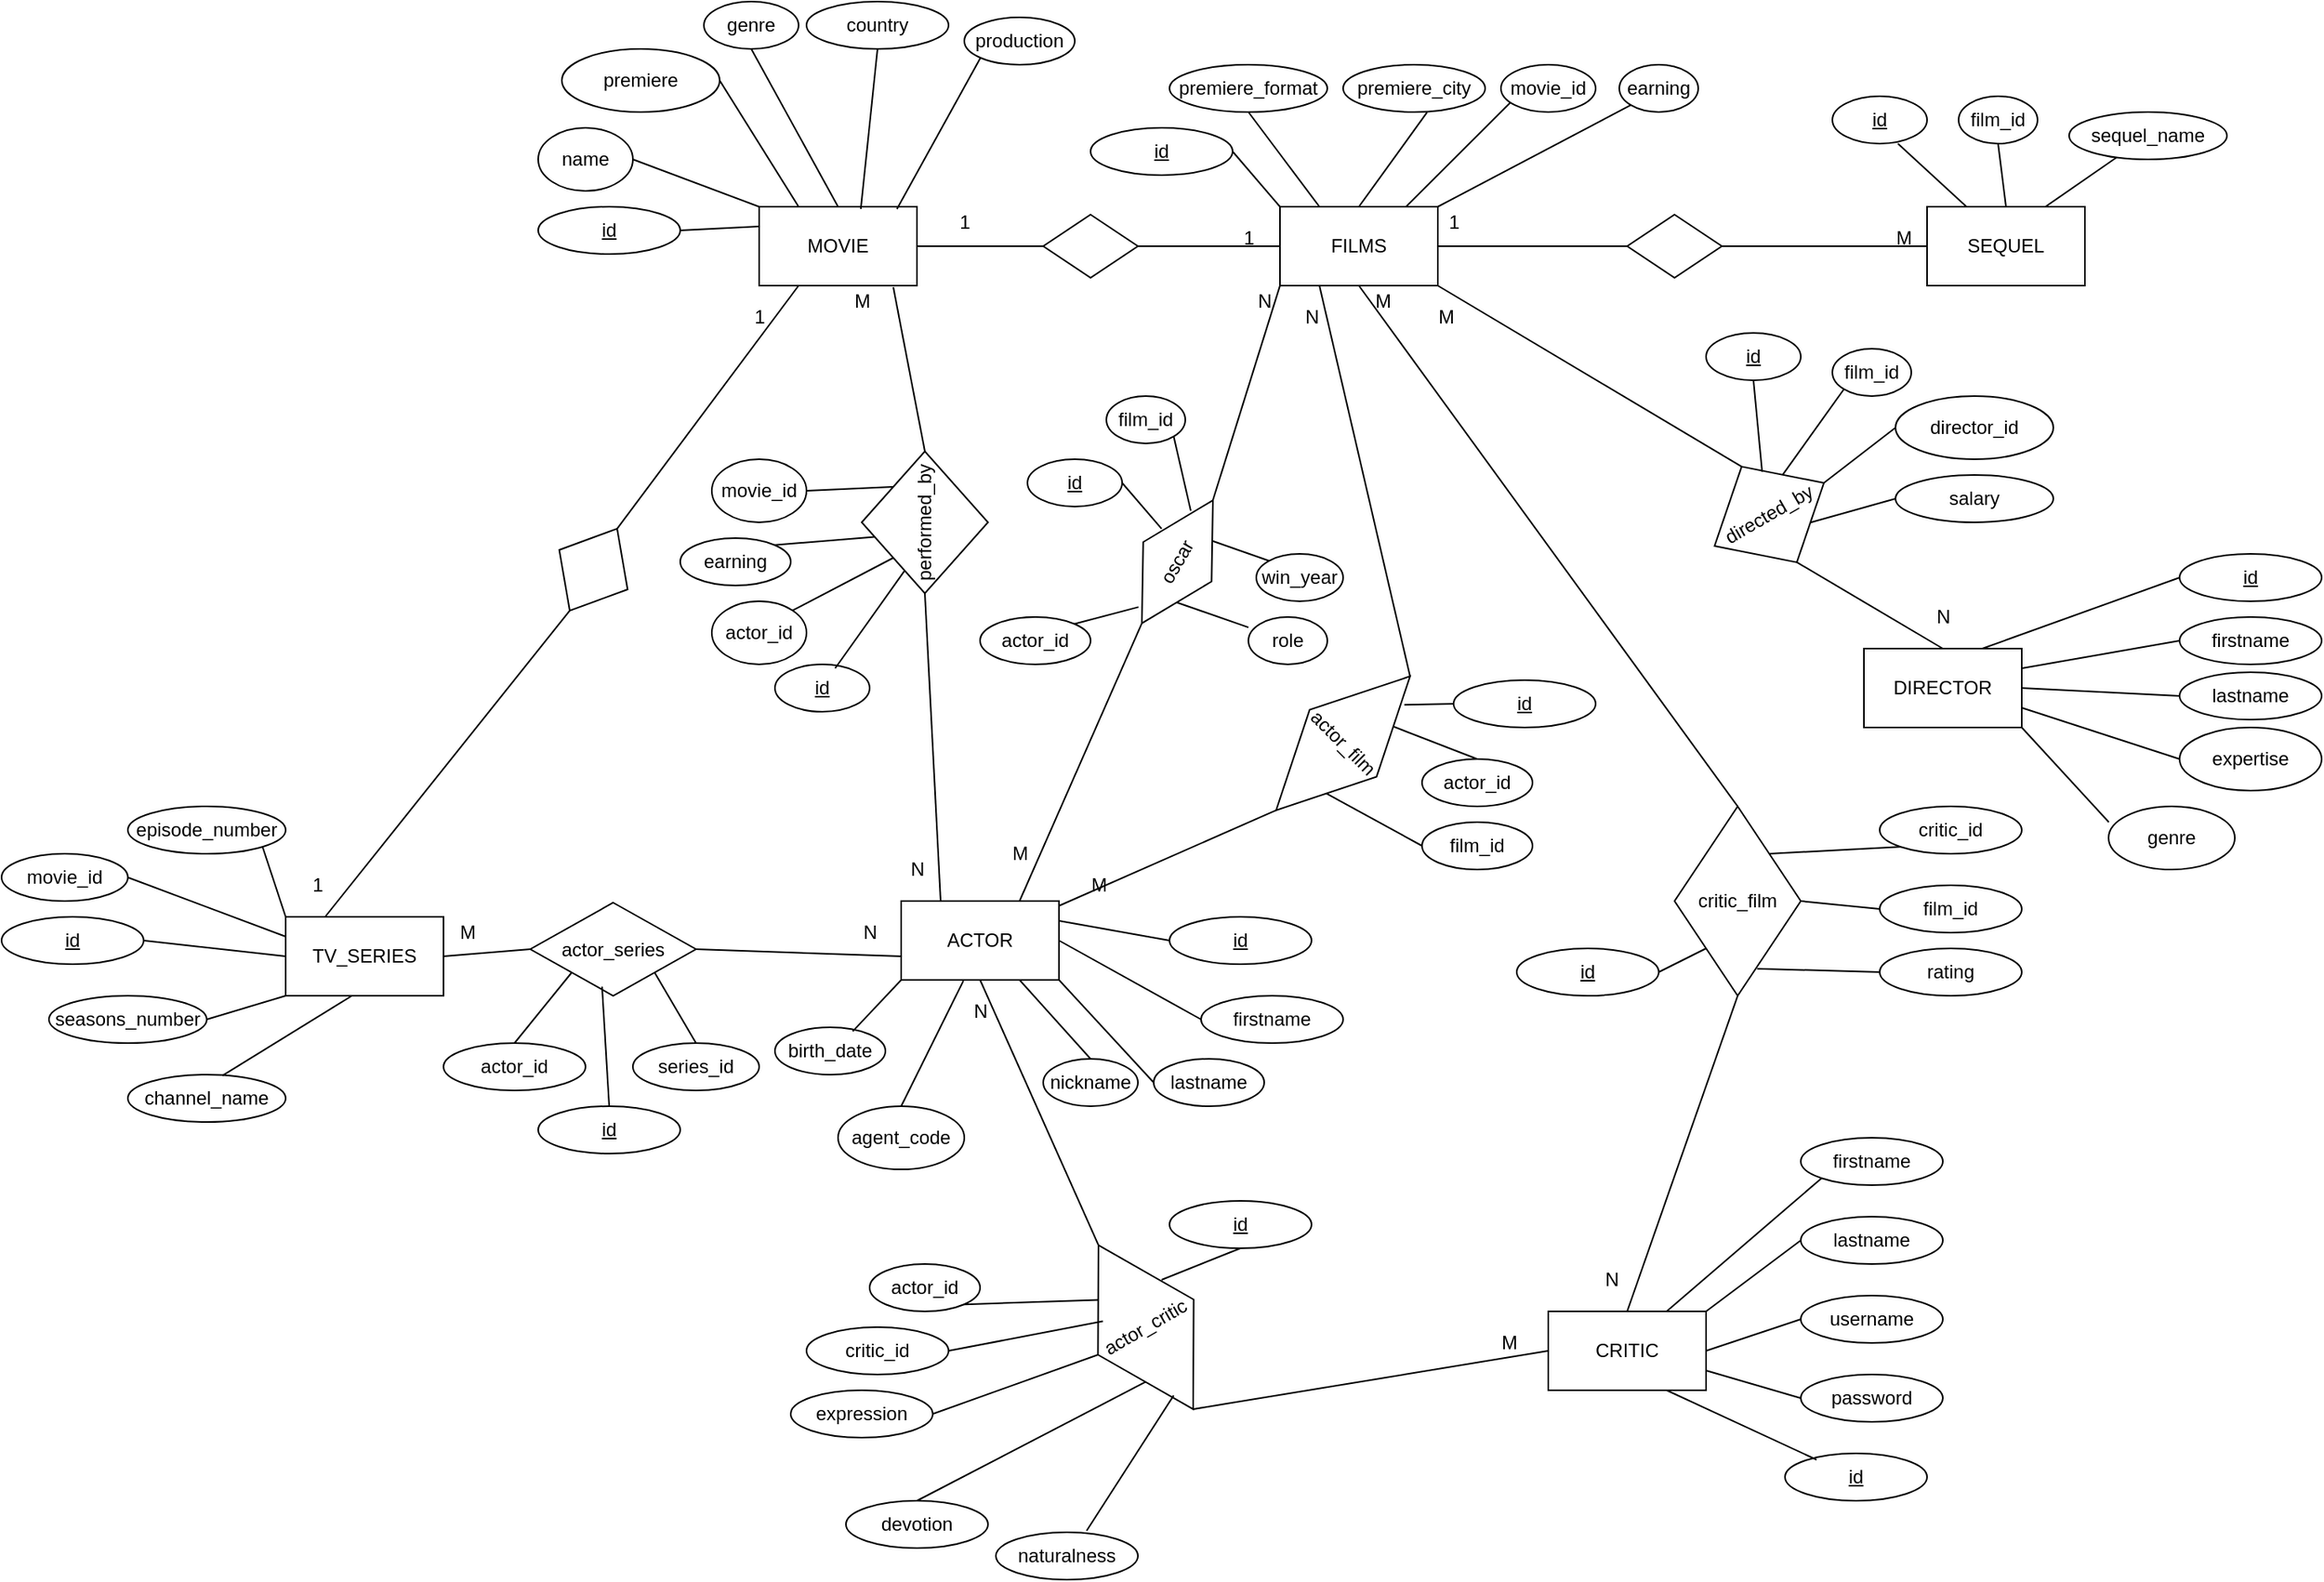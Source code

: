 <mxfile version="21.5.0" type="device">
  <diagram id="jrBH5OZ_Qzha5HGOc177" name="Page-1">
    <mxGraphModel dx="2890" dy="2379" grid="1" gridSize="10" guides="1" tooltips="1" connect="1" arrows="1" fold="1" page="1" pageScale="1" pageWidth="827" pageHeight="1169" math="0" shadow="0">
      <root>
        <mxCell id="0" />
        <mxCell id="1" parent="0" />
        <mxCell id="H49a0Rtpe8xY1TAbGnGr-1" value="MOVIE" style="rounded=0;whiteSpace=wrap;html=1;" parent="1" vertex="1">
          <mxGeometry x="-245" y="-941" width="100" height="50" as="geometry" />
        </mxCell>
        <mxCell id="H49a0Rtpe8xY1TAbGnGr-3" value="genre" style="ellipse;whiteSpace=wrap;html=1;" parent="1" vertex="1">
          <mxGeometry x="-280" y="-1071" width="60" height="30" as="geometry" />
        </mxCell>
        <mxCell id="H49a0Rtpe8xY1TAbGnGr-4" value="country" style="ellipse;whiteSpace=wrap;html=1;" parent="1" vertex="1">
          <mxGeometry x="-215" y="-1071" width="90" height="30" as="geometry" />
        </mxCell>
        <mxCell id="H49a0Rtpe8xY1TAbGnGr-5" value="production" style="ellipse;whiteSpace=wrap;html=1;" parent="1" vertex="1">
          <mxGeometry x="-115" y="-1061" width="70" height="30" as="geometry" />
        </mxCell>
        <mxCell id="H49a0Rtpe8xY1TAbGnGr-7" value="name" style="ellipse;whiteSpace=wrap;html=1;" parent="1" vertex="1">
          <mxGeometry x="-385" y="-991" width="60" height="40" as="geometry" />
        </mxCell>
        <mxCell id="H49a0Rtpe8xY1TAbGnGr-8" value="premiere" style="ellipse;whiteSpace=wrap;html=1;" parent="1" vertex="1">
          <mxGeometry x="-370" y="-1041" width="100" height="40" as="geometry" />
        </mxCell>
        <mxCell id="H49a0Rtpe8xY1TAbGnGr-10" value="" style="endArrow=none;html=1;exitX=0.5;exitY=0;exitDx=0;exitDy=0;entryX=0.791;entryY=0.015;entryDx=0;entryDy=0;entryPerimeter=0;" parent="1" source="9iTavqI95lWbE_RFoItm-1" target="H49a0Rtpe8xY1TAbGnGr-55" edge="1">
          <mxGeometry width="50" height="50" relative="1" as="geometry">
            <mxPoint x="-20.002" y="-891.607" as="sourcePoint" />
            <mxPoint x="67.32" y="-896" as="targetPoint" />
          </mxGeometry>
        </mxCell>
        <mxCell id="H49a0Rtpe8xY1TAbGnGr-11" value="" style="endArrow=none;html=1;entryX=0;entryY=0;entryDx=0;entryDy=0;exitX=1;exitY=0.5;exitDx=0;exitDy=0;" parent="1" source="H49a0Rtpe8xY1TAbGnGr-7" target="H49a0Rtpe8xY1TAbGnGr-1" edge="1">
          <mxGeometry width="50" height="50" relative="1" as="geometry">
            <mxPoint x="-65" y="-731" as="sourcePoint" />
            <mxPoint x="-15" y="-781" as="targetPoint" />
          </mxGeometry>
        </mxCell>
        <mxCell id="H49a0Rtpe8xY1TAbGnGr-12" value="" style="endArrow=none;html=1;entryX=0.25;entryY=0;entryDx=0;entryDy=0;exitX=1;exitY=0.5;exitDx=0;exitDy=0;" parent="1" source="H49a0Rtpe8xY1TAbGnGr-8" target="H49a0Rtpe8xY1TAbGnGr-1" edge="1">
          <mxGeometry width="50" height="50" relative="1" as="geometry">
            <mxPoint x="-215" y="-961" as="sourcePoint" />
            <mxPoint x="-85" y="-781" as="targetPoint" />
          </mxGeometry>
        </mxCell>
        <mxCell id="H49a0Rtpe8xY1TAbGnGr-14" value="" style="endArrow=none;html=1;entryX=0.5;entryY=1;entryDx=0;entryDy=0;exitX=0.5;exitY=0;exitDx=0;exitDy=0;" parent="1" source="H49a0Rtpe8xY1TAbGnGr-1" target="H49a0Rtpe8xY1TAbGnGr-3" edge="1">
          <mxGeometry width="50" height="50" relative="1" as="geometry">
            <mxPoint x="-135" y="-731" as="sourcePoint" />
            <mxPoint x="-85" y="-781" as="targetPoint" />
          </mxGeometry>
        </mxCell>
        <mxCell id="H49a0Rtpe8xY1TAbGnGr-15" value="" style="endArrow=none;html=1;entryX=0.5;entryY=1;entryDx=0;entryDy=0;exitX=0.644;exitY=0.029;exitDx=0;exitDy=0;exitPerimeter=0;" parent="1" source="H49a0Rtpe8xY1TAbGnGr-1" target="H49a0Rtpe8xY1TAbGnGr-4" edge="1">
          <mxGeometry width="50" height="50" relative="1" as="geometry">
            <mxPoint x="-135" y="-731" as="sourcePoint" />
            <mxPoint x="-85" y="-781" as="targetPoint" />
          </mxGeometry>
        </mxCell>
        <mxCell id="H49a0Rtpe8xY1TAbGnGr-16" value="" style="endArrow=none;html=1;entryX=0;entryY=1;entryDx=0;entryDy=0;exitX=0.873;exitY=0.029;exitDx=0;exitDy=0;exitPerimeter=0;" parent="1" source="H49a0Rtpe8xY1TAbGnGr-1" target="H49a0Rtpe8xY1TAbGnGr-5" edge="1">
          <mxGeometry width="50" height="50" relative="1" as="geometry">
            <mxPoint x="-135" y="-731" as="sourcePoint" />
            <mxPoint x="-85" y="-781" as="targetPoint" />
          </mxGeometry>
        </mxCell>
        <mxCell id="H49a0Rtpe8xY1TAbGnGr-28" value="ACTOR" style="rounded=0;whiteSpace=wrap;html=1;" parent="1" vertex="1">
          <mxGeometry x="-155" y="-501" width="100" height="50" as="geometry" />
        </mxCell>
        <mxCell id="H49a0Rtpe8xY1TAbGnGr-29" value="performed_by" style="rhombus;whiteSpace=wrap;html=1;rotation=-90;" parent="1" vertex="1">
          <mxGeometry x="-185" y="-781" width="90" height="80" as="geometry" />
        </mxCell>
        <mxCell id="H49a0Rtpe8xY1TAbGnGr-30" value="" style="endArrow=none;html=1;exitX=1;exitY=0.5;exitDx=0;exitDy=0;" parent="1" source="H49a0Rtpe8xY1TAbGnGr-29" edge="1">
          <mxGeometry width="50" height="50" relative="1" as="geometry">
            <mxPoint x="-135" y="-731" as="sourcePoint" />
            <mxPoint x="-160" y="-890" as="targetPoint" />
            <Array as="points" />
          </mxGeometry>
        </mxCell>
        <mxCell id="H49a0Rtpe8xY1TAbGnGr-31" value="" style="endArrow=none;html=1;exitX=0.25;exitY=0;exitDx=0;exitDy=0;entryX=0;entryY=0.5;entryDx=0;entryDy=0;" parent="1" source="H49a0Rtpe8xY1TAbGnGr-28" target="H49a0Rtpe8xY1TAbGnGr-29" edge="1">
          <mxGeometry width="50" height="50" relative="1" as="geometry">
            <mxPoint x="-135" y="-731" as="sourcePoint" />
            <mxPoint x="-85" y="-781" as="targetPoint" />
          </mxGeometry>
        </mxCell>
        <mxCell id="H49a0Rtpe8xY1TAbGnGr-33" value="M" style="text;html=1;align=center;verticalAlign=middle;resizable=0;points=[];autosize=1;strokeColor=none;" parent="1" vertex="1">
          <mxGeometry x="-195" y="-891" width="30" height="20" as="geometry" />
        </mxCell>
        <mxCell id="H49a0Rtpe8xY1TAbGnGr-35" value="earning" style="ellipse;whiteSpace=wrap;html=1;" parent="1" vertex="1">
          <mxGeometry x="-295" y="-731" width="70" height="30" as="geometry" />
        </mxCell>
        <mxCell id="H49a0Rtpe8xY1TAbGnGr-36" value="movie_id" style="ellipse;whiteSpace=wrap;html=1;" parent="1" vertex="1">
          <mxGeometry x="-275" y="-781" width="60" height="40" as="geometry" />
        </mxCell>
        <mxCell id="H49a0Rtpe8xY1TAbGnGr-37" value="actor_id" style="ellipse;whiteSpace=wrap;html=1;" parent="1" vertex="1">
          <mxGeometry x="-275" y="-691" width="60" height="40" as="geometry" />
        </mxCell>
        <mxCell id="H49a0Rtpe8xY1TAbGnGr-38" value="" style="endArrow=none;html=1;entryX=1;entryY=0.5;entryDx=0;entryDy=0;exitX=1;exitY=0;exitDx=0;exitDy=0;" parent="1" source="H49a0Rtpe8xY1TAbGnGr-29" target="H49a0Rtpe8xY1TAbGnGr-36" edge="1">
          <mxGeometry width="50" height="50" relative="1" as="geometry">
            <mxPoint x="-135" y="-731" as="sourcePoint" />
            <mxPoint x="-85" y="-781" as="targetPoint" />
          </mxGeometry>
        </mxCell>
        <mxCell id="H49a0Rtpe8xY1TAbGnGr-39" value="" style="endArrow=none;html=1;exitX=0.397;exitY=0.099;exitDx=0;exitDy=0;entryX=1;entryY=0;entryDx=0;entryDy=0;exitPerimeter=0;" parent="1" source="H49a0Rtpe8xY1TAbGnGr-29" target="H49a0Rtpe8xY1TAbGnGr-35" edge="1">
          <mxGeometry width="50" height="50" relative="1" as="geometry">
            <mxPoint x="-135" y="-731" as="sourcePoint" />
            <mxPoint x="-85" y="-781" as="targetPoint" />
          </mxGeometry>
        </mxCell>
        <mxCell id="H49a0Rtpe8xY1TAbGnGr-40" value="" style="endArrow=none;html=1;exitX=1;exitY=0;exitDx=0;exitDy=0;entryX=0;entryY=0;entryDx=0;entryDy=0;" parent="1" source="H49a0Rtpe8xY1TAbGnGr-37" target="H49a0Rtpe8xY1TAbGnGr-29" edge="1">
          <mxGeometry width="50" height="50" relative="1" as="geometry">
            <mxPoint x="-135" y="-731" as="sourcePoint" />
            <mxPoint x="-85" y="-781" as="targetPoint" />
          </mxGeometry>
        </mxCell>
        <mxCell id="H49a0Rtpe8xY1TAbGnGr-43" value="firstname" style="ellipse;whiteSpace=wrap;html=1;" parent="1" vertex="1">
          <mxGeometry x="35" y="-441" width="90" height="30" as="geometry" />
        </mxCell>
        <mxCell id="H49a0Rtpe8xY1TAbGnGr-44" value="lastname" style="ellipse;whiteSpace=wrap;html=1;" parent="1" vertex="1">
          <mxGeometry x="5" y="-401" width="70" height="30" as="geometry" />
        </mxCell>
        <mxCell id="H49a0Rtpe8xY1TAbGnGr-46" value="birth_date" style="ellipse;whiteSpace=wrap;html=1;" parent="1" vertex="1">
          <mxGeometry x="-235" y="-421" width="70" height="30" as="geometry" />
        </mxCell>
        <mxCell id="H49a0Rtpe8xY1TAbGnGr-47" value="nickname" style="ellipse;whiteSpace=wrap;html=1;" parent="1" vertex="1">
          <mxGeometry x="-65" y="-401" width="60" height="30" as="geometry" />
        </mxCell>
        <mxCell id="H49a0Rtpe8xY1TAbGnGr-48" value="agent_code" style="ellipse;whiteSpace=wrap;html=1;" parent="1" vertex="1">
          <mxGeometry x="-195" y="-371" width="80" height="40" as="geometry" />
        </mxCell>
        <mxCell id="H49a0Rtpe8xY1TAbGnGr-55" value="FILMS" style="rounded=0;whiteSpace=wrap;html=1;" parent="1" vertex="1">
          <mxGeometry x="85" y="-941" width="100" height="50" as="geometry" />
        </mxCell>
        <mxCell id="H49a0Rtpe8xY1TAbGnGr-56" value="" style="rhombus;whiteSpace=wrap;html=1;" parent="1" vertex="1">
          <mxGeometry x="-65" y="-936" width="60" height="40" as="geometry" />
        </mxCell>
        <mxCell id="H49a0Rtpe8xY1TAbGnGr-57" value="" style="endArrow=none;html=1;entryX=1;entryY=0.5;entryDx=0;entryDy=0;exitX=0;exitY=0.5;exitDx=0;exitDy=0;" parent="1" source="H49a0Rtpe8xY1TAbGnGr-56" target="H49a0Rtpe8xY1TAbGnGr-1" edge="1">
          <mxGeometry width="50" height="50" relative="1" as="geometry">
            <mxPoint x="-75" y="-721" as="sourcePoint" />
            <mxPoint x="-25" y="-771" as="targetPoint" />
          </mxGeometry>
        </mxCell>
        <mxCell id="H49a0Rtpe8xY1TAbGnGr-58" value="" style="endArrow=none;html=1;entryX=1;entryY=0.5;entryDx=0;entryDy=0;exitX=0;exitY=0.5;exitDx=0;exitDy=0;" parent="1" source="H49a0Rtpe8xY1TAbGnGr-55" target="H49a0Rtpe8xY1TAbGnGr-56" edge="1">
          <mxGeometry width="50" height="50" relative="1" as="geometry">
            <mxPoint x="-75" y="-721" as="sourcePoint" />
            <mxPoint x="55" y="-891" as="targetPoint" />
          </mxGeometry>
        </mxCell>
        <mxCell id="H49a0Rtpe8xY1TAbGnGr-59" value="1" style="text;html=1;align=center;verticalAlign=middle;resizable=0;points=[];autosize=1;strokeColor=none;" parent="1" vertex="1">
          <mxGeometry x="-125" y="-941" width="20" height="20" as="geometry" />
        </mxCell>
        <mxCell id="H49a0Rtpe8xY1TAbGnGr-60" value="1" style="text;html=1;align=center;verticalAlign=middle;resizable=0;points=[];autosize=1;strokeColor=none;" parent="1" vertex="1">
          <mxGeometry x="55" y="-931" width="20" height="20" as="geometry" />
        </mxCell>
        <mxCell id="H49a0Rtpe8xY1TAbGnGr-62" value="premiere_city" style="ellipse;whiteSpace=wrap;html=1;" parent="1" vertex="1">
          <mxGeometry x="125" y="-1031" width="90" height="30" as="geometry" />
        </mxCell>
        <mxCell id="H49a0Rtpe8xY1TAbGnGr-63" value="earning" style="ellipse;whiteSpace=wrap;html=1;" parent="1" vertex="1">
          <mxGeometry x="300" y="-1031" width="50" height="30" as="geometry" />
        </mxCell>
        <mxCell id="H49a0Rtpe8xY1TAbGnGr-64" value="premiere_format" style="ellipse;whiteSpace=wrap;html=1;" parent="1" vertex="1">
          <mxGeometry x="15" y="-1031" width="100" height="30" as="geometry" />
        </mxCell>
        <mxCell id="H49a0Rtpe8xY1TAbGnGr-66" value="" style="endArrow=none;html=1;entryX=0.591;entryY=1.007;entryDx=0;entryDy=0;entryPerimeter=0;exitX=0.5;exitY=0;exitDx=0;exitDy=0;" parent="1" source="H49a0Rtpe8xY1TAbGnGr-55" target="H49a0Rtpe8xY1TAbGnGr-62" edge="1">
          <mxGeometry width="50" height="50" relative="1" as="geometry">
            <mxPoint x="-75" y="-721" as="sourcePoint" />
            <mxPoint x="-25" y="-771" as="targetPoint" />
          </mxGeometry>
        </mxCell>
        <mxCell id="H49a0Rtpe8xY1TAbGnGr-67" value="" style="endArrow=none;html=1;entryX=0;entryY=1;entryDx=0;entryDy=0;exitX=1;exitY=0;exitDx=0;exitDy=0;" parent="1" source="H49a0Rtpe8xY1TAbGnGr-55" target="H49a0Rtpe8xY1TAbGnGr-63" edge="1">
          <mxGeometry width="50" height="50" relative="1" as="geometry">
            <mxPoint x="-75" y="-721" as="sourcePoint" />
            <mxPoint x="325" y="-961" as="targetPoint" />
          </mxGeometry>
        </mxCell>
        <mxCell id="H49a0Rtpe8xY1TAbGnGr-70" value="SEQUEL" style="rounded=0;whiteSpace=wrap;html=1;" parent="1" vertex="1">
          <mxGeometry x="495" y="-941" width="100" height="50" as="geometry" />
        </mxCell>
        <mxCell id="H49a0Rtpe8xY1TAbGnGr-71" value="" style="rhombus;whiteSpace=wrap;html=1;" parent="1" vertex="1">
          <mxGeometry x="305" y="-936" width="60" height="40" as="geometry" />
        </mxCell>
        <mxCell id="H49a0Rtpe8xY1TAbGnGr-72" value="" style="endArrow=none;html=1;entryX=1;entryY=0.5;entryDx=0;entryDy=0;exitX=0;exitY=0.5;exitDx=0;exitDy=0;" parent="1" source="H49a0Rtpe8xY1TAbGnGr-71" target="H49a0Rtpe8xY1TAbGnGr-55" edge="1">
          <mxGeometry width="50" height="50" relative="1" as="geometry">
            <mxPoint x="-155" y="-731" as="sourcePoint" />
            <mxPoint x="-105" y="-781" as="targetPoint" />
          </mxGeometry>
        </mxCell>
        <mxCell id="H49a0Rtpe8xY1TAbGnGr-73" value="" style="endArrow=none;html=1;entryX=1;entryY=0.5;entryDx=0;entryDy=0;exitX=0;exitY=0.5;exitDx=0;exitDy=0;" parent="1" source="H49a0Rtpe8xY1TAbGnGr-70" target="H49a0Rtpe8xY1TAbGnGr-71" edge="1">
          <mxGeometry width="50" height="50" relative="1" as="geometry">
            <mxPoint x="385" y="-916" as="sourcePoint" />
            <mxPoint x="-105" y="-781" as="targetPoint" />
          </mxGeometry>
        </mxCell>
        <mxCell id="H49a0Rtpe8xY1TAbGnGr-74" value="1" style="text;html=1;align=center;verticalAlign=middle;resizable=0;points=[];autosize=1;strokeColor=none;" parent="1" vertex="1">
          <mxGeometry x="185" y="-941" width="20" height="20" as="geometry" />
        </mxCell>
        <mxCell id="H49a0Rtpe8xY1TAbGnGr-76" value="M" style="text;html=1;align=center;verticalAlign=middle;resizable=0;points=[];autosize=1;strokeColor=none;" parent="1" vertex="1">
          <mxGeometry x="465" y="-931" width="30" height="20" as="geometry" />
        </mxCell>
        <mxCell id="H49a0Rtpe8xY1TAbGnGr-79" value="film_id" style="ellipse;whiteSpace=wrap;html=1;" parent="1" vertex="1">
          <mxGeometry x="515" y="-1011" width="50" height="30" as="geometry" />
        </mxCell>
        <mxCell id="H49a0Rtpe8xY1TAbGnGr-80" value="sequel_name" style="ellipse;whiteSpace=wrap;html=1;" parent="1" vertex="1">
          <mxGeometry x="585" y="-1001" width="100" height="30" as="geometry" />
        </mxCell>
        <mxCell id="H49a0Rtpe8xY1TAbGnGr-84" value="" style="endArrow=none;html=1;entryX=0.5;entryY=1;entryDx=0;entryDy=0;exitX=0.5;exitY=0;exitDx=0;exitDy=0;" parent="1" source="H49a0Rtpe8xY1TAbGnGr-70" target="H49a0Rtpe8xY1TAbGnGr-79" edge="1">
          <mxGeometry width="50" height="50" relative="1" as="geometry">
            <mxPoint x="-155" y="-731" as="sourcePoint" />
            <mxPoint x="-105" y="-781" as="targetPoint" />
          </mxGeometry>
        </mxCell>
        <mxCell id="H49a0Rtpe8xY1TAbGnGr-85" value="" style="endArrow=none;html=1;entryX=0.75;entryY=0;entryDx=0;entryDy=0;" parent="1" source="H49a0Rtpe8xY1TAbGnGr-80" target="H49a0Rtpe8xY1TAbGnGr-70" edge="1">
          <mxGeometry width="50" height="50" relative="1" as="geometry">
            <mxPoint x="-155" y="-731" as="sourcePoint" />
            <mxPoint x="-105" y="-781" as="targetPoint" />
          </mxGeometry>
        </mxCell>
        <mxCell id="H49a0Rtpe8xY1TAbGnGr-87" value="DIRECTOR" style="rounded=0;whiteSpace=wrap;html=1;" parent="1" vertex="1">
          <mxGeometry x="455" y="-661" width="100" height="50" as="geometry" />
        </mxCell>
        <mxCell id="H49a0Rtpe8xY1TAbGnGr-88" value="firstname" style="ellipse;whiteSpace=wrap;html=1;" parent="1" vertex="1">
          <mxGeometry x="655" y="-681" width="90" height="30" as="geometry" />
        </mxCell>
        <mxCell id="H49a0Rtpe8xY1TAbGnGr-89" value="lastname" style="ellipse;whiteSpace=wrap;html=1;" parent="1" vertex="1">
          <mxGeometry x="655" y="-646" width="90" height="30" as="geometry" />
        </mxCell>
        <mxCell id="H49a0Rtpe8xY1TAbGnGr-90" value="genre" style="ellipse;whiteSpace=wrap;html=1;" parent="1" vertex="1">
          <mxGeometry x="610" y="-561" width="80" height="40" as="geometry" />
        </mxCell>
        <mxCell id="H49a0Rtpe8xY1TAbGnGr-91" value="expertise" style="ellipse;whiteSpace=wrap;html=1;" parent="1" vertex="1">
          <mxGeometry x="655" y="-611" width="90" height="40" as="geometry" />
        </mxCell>
        <mxCell id="H49a0Rtpe8xY1TAbGnGr-92" value="directed_by" style="rhombus;whiteSpace=wrap;html=1;rotation=-30;" parent="1" vertex="1">
          <mxGeometry x="355" y="-781" width="80" height="70" as="geometry" />
        </mxCell>
        <mxCell id="H49a0Rtpe8xY1TAbGnGr-93" value="" style="endArrow=none;html=1;exitX=0.5;exitY=0;exitDx=0;exitDy=0;entryX=1;entryY=1;entryDx=0;entryDy=0;" parent="1" source="H49a0Rtpe8xY1TAbGnGr-92" target="H49a0Rtpe8xY1TAbGnGr-55" edge="1">
          <mxGeometry width="50" height="50" relative="1" as="geometry">
            <mxPoint x="-155" y="-761" as="sourcePoint" />
            <mxPoint x="175" y="-881" as="targetPoint" />
          </mxGeometry>
        </mxCell>
        <mxCell id="H49a0Rtpe8xY1TAbGnGr-94" value="" style="endArrow=none;html=1;entryX=0.5;entryY=1;entryDx=0;entryDy=0;exitX=0.5;exitY=0;exitDx=0;exitDy=0;" parent="1" source="H49a0Rtpe8xY1TAbGnGr-87" target="H49a0Rtpe8xY1TAbGnGr-92" edge="1">
          <mxGeometry width="50" height="50" relative="1" as="geometry">
            <mxPoint x="-75" y="-761" as="sourcePoint" />
            <mxPoint x="-25" y="-811" as="targetPoint" />
          </mxGeometry>
        </mxCell>
        <mxCell id="H49a0Rtpe8xY1TAbGnGr-95" value="M" style="text;html=1;align=center;verticalAlign=middle;resizable=0;points=[];autosize=1;strokeColor=none;" parent="1" vertex="1">
          <mxGeometry x="175" y="-881" width="30" height="20" as="geometry" />
        </mxCell>
        <mxCell id="H49a0Rtpe8xY1TAbGnGr-96" value="N" style="text;html=1;align=center;verticalAlign=middle;resizable=0;points=[];autosize=1;strokeColor=none;" parent="1" vertex="1">
          <mxGeometry x="495" y="-691" width="20" height="20" as="geometry" />
        </mxCell>
        <mxCell id="H49a0Rtpe8xY1TAbGnGr-97" value="" style="endArrow=none;html=1;entryX=1;entryY=0.75;entryDx=0;entryDy=0;exitX=0;exitY=0.5;exitDx=0;exitDy=0;" parent="1" source="H49a0Rtpe8xY1TAbGnGr-91" target="H49a0Rtpe8xY1TAbGnGr-87" edge="1">
          <mxGeometry width="50" height="50" relative="1" as="geometry">
            <mxPoint x="-75" y="-761" as="sourcePoint" />
            <mxPoint x="-25" y="-811" as="targetPoint" />
          </mxGeometry>
        </mxCell>
        <mxCell id="H49a0Rtpe8xY1TAbGnGr-98" value="" style="endArrow=none;html=1;entryX=1;entryY=1;entryDx=0;entryDy=0;exitX=0.002;exitY=0.25;exitDx=0;exitDy=0;exitPerimeter=0;" parent="1" source="H49a0Rtpe8xY1TAbGnGr-90" target="H49a0Rtpe8xY1TAbGnGr-87" edge="1">
          <mxGeometry width="50" height="50" relative="1" as="geometry">
            <mxPoint x="-75" y="-761" as="sourcePoint" />
            <mxPoint x="-25" y="-811" as="targetPoint" />
          </mxGeometry>
        </mxCell>
        <mxCell id="H49a0Rtpe8xY1TAbGnGr-100" value="" style="endArrow=none;html=1;exitX=0;exitY=0.5;exitDx=0;exitDy=0;entryX=1;entryY=0.25;entryDx=0;entryDy=0;" parent="1" source="H49a0Rtpe8xY1TAbGnGr-88" target="H49a0Rtpe8xY1TAbGnGr-87" edge="1">
          <mxGeometry width="50" height="50" relative="1" as="geometry">
            <mxPoint x="340" y="-571" as="sourcePoint" />
            <mxPoint x="390" y="-621" as="targetPoint" />
          </mxGeometry>
        </mxCell>
        <mxCell id="H49a0Rtpe8xY1TAbGnGr-101" value="" style="endArrow=none;html=1;exitX=0;exitY=0.5;exitDx=0;exitDy=0;entryX=1;entryY=0.5;entryDx=0;entryDy=0;" parent="1" source="H49a0Rtpe8xY1TAbGnGr-89" target="H49a0Rtpe8xY1TAbGnGr-87" edge="1">
          <mxGeometry width="50" height="50" relative="1" as="geometry">
            <mxPoint x="495" y="-551" as="sourcePoint" />
            <mxPoint x="560" y="-636" as="targetPoint" />
          </mxGeometry>
        </mxCell>
        <mxCell id="H49a0Rtpe8xY1TAbGnGr-102" value="film_id" style="ellipse;whiteSpace=wrap;html=1;" parent="1" vertex="1">
          <mxGeometry x="435" y="-851" width="50" height="30" as="geometry" />
        </mxCell>
        <mxCell id="H49a0Rtpe8xY1TAbGnGr-104" value="salary" style="ellipse;whiteSpace=wrap;html=1;" parent="1" vertex="1">
          <mxGeometry x="475" y="-771" width="100" height="30" as="geometry" />
        </mxCell>
        <mxCell id="H49a0Rtpe8xY1TAbGnGr-105" value="director_id" style="ellipse;whiteSpace=wrap;html=1;" parent="1" vertex="1">
          <mxGeometry x="475" y="-821" width="100" height="40" as="geometry" />
        </mxCell>
        <mxCell id="H49a0Rtpe8xY1TAbGnGr-106" value="" style="endArrow=none;html=1;entryX=0;entryY=1;entryDx=0;entryDy=0;exitX=1;exitY=0;exitDx=0;exitDy=0;" parent="1" source="H49a0Rtpe8xY1TAbGnGr-92" target="H49a0Rtpe8xY1TAbGnGr-102" edge="1">
          <mxGeometry width="50" height="50" relative="1" as="geometry">
            <mxPoint x="-75" y="-761" as="sourcePoint" />
            <mxPoint x="-25" y="-811" as="targetPoint" />
          </mxGeometry>
        </mxCell>
        <mxCell id="H49a0Rtpe8xY1TAbGnGr-109" value="" style="endArrow=none;html=1;exitX=0;exitY=0.5;exitDx=0;exitDy=0;entryX=1;entryY=1;entryDx=0;entryDy=0;" parent="1" source="H49a0Rtpe8xY1TAbGnGr-104" target="H49a0Rtpe8xY1TAbGnGr-92" edge="1">
          <mxGeometry width="50" height="50" relative="1" as="geometry">
            <mxPoint x="-75" y="-761" as="sourcePoint" />
            <mxPoint x="455" y="-711" as="targetPoint" />
          </mxGeometry>
        </mxCell>
        <mxCell id="H49a0Rtpe8xY1TAbGnGr-110" value="TV_SERIES" style="rounded=0;whiteSpace=wrap;html=1;" parent="1" vertex="1">
          <mxGeometry x="-545" y="-491" width="100" height="50" as="geometry" />
        </mxCell>
        <mxCell id="H49a0Rtpe8xY1TAbGnGr-111" value="episode_number" style="ellipse;whiteSpace=wrap;html=1;" parent="1" vertex="1">
          <mxGeometry x="-645" y="-561" width="100" height="30" as="geometry" />
        </mxCell>
        <mxCell id="H49a0Rtpe8xY1TAbGnGr-112" value="seasons_number" style="ellipse;whiteSpace=wrap;html=1;" parent="1" vertex="1">
          <mxGeometry x="-695" y="-441" width="100" height="30" as="geometry" />
        </mxCell>
        <mxCell id="H49a0Rtpe8xY1TAbGnGr-115" value="" style="rhombus;whiteSpace=wrap;html=1;rotation=30;" parent="1" vertex="1">
          <mxGeometry x="-375" y="-741" width="50" height="60" as="geometry" />
        </mxCell>
        <mxCell id="H49a0Rtpe8xY1TAbGnGr-116" value="" style="endArrow=none;html=1;exitX=0.5;exitY=0;exitDx=0;exitDy=0;entryX=0.25;entryY=1;entryDx=0;entryDy=0;" parent="1" source="H49a0Rtpe8xY1TAbGnGr-115" target="H49a0Rtpe8xY1TAbGnGr-1" edge="1">
          <mxGeometry width="50" height="50" relative="1" as="geometry">
            <mxPoint x="-75" y="-741" as="sourcePoint" />
            <mxPoint x="-205" y="-881" as="targetPoint" />
          </mxGeometry>
        </mxCell>
        <mxCell id="H49a0Rtpe8xY1TAbGnGr-117" value="" style="endArrow=none;html=1;exitX=0.25;exitY=0;exitDx=0;exitDy=0;entryX=0.5;entryY=1;entryDx=0;entryDy=0;" parent="1" source="H49a0Rtpe8xY1TAbGnGr-110" target="H49a0Rtpe8xY1TAbGnGr-115" edge="1">
          <mxGeometry width="50" height="50" relative="1" as="geometry">
            <mxPoint x="-75" y="-741" as="sourcePoint" />
            <mxPoint x="-25" y="-791" as="targetPoint" />
          </mxGeometry>
        </mxCell>
        <mxCell id="H49a0Rtpe8xY1TAbGnGr-118" value="1" style="text;html=1;align=center;verticalAlign=middle;resizable=0;points=[];autosize=1;strokeColor=none;" parent="1" vertex="1">
          <mxGeometry x="-255" y="-881" width="20" height="20" as="geometry" />
        </mxCell>
        <mxCell id="H49a0Rtpe8xY1TAbGnGr-119" value="1" style="text;html=1;align=center;verticalAlign=middle;resizable=0;points=[];autosize=1;strokeColor=none;" parent="1" vertex="1">
          <mxGeometry x="-535" y="-521" width="20" height="20" as="geometry" />
        </mxCell>
        <mxCell id="H49a0Rtpe8xY1TAbGnGr-126" value="M" style="text;html=1;align=center;verticalAlign=middle;resizable=0;points=[];autosize=1;strokeColor=none;" parent="1" vertex="1">
          <mxGeometry x="-45" y="-521" width="30" height="20" as="geometry" />
        </mxCell>
        <mxCell id="H49a0Rtpe8xY1TAbGnGr-127" value="N" style="text;html=1;align=center;verticalAlign=middle;resizable=0;points=[];autosize=1;strokeColor=none;" parent="1" vertex="1">
          <mxGeometry x="-155" y="-531" width="20" height="20" as="geometry" />
        </mxCell>
        <mxCell id="H49a0Rtpe8xY1TAbGnGr-136" value="actor_film" style="rhombus;whiteSpace=wrap;html=1;rotation=45;" parent="1" vertex="1">
          <mxGeometry x="95" y="-661" width="60" height="120" as="geometry" />
        </mxCell>
        <mxCell id="H49a0Rtpe8xY1TAbGnGr-137" value="" style="endArrow=none;html=1;entryX=0.5;entryY=1;entryDx=0;entryDy=0;" parent="1" source="H49a0Rtpe8xY1TAbGnGr-28" target="H49a0Rtpe8xY1TAbGnGr-136" edge="1">
          <mxGeometry width="50" height="50" relative="1" as="geometry">
            <mxPoint x="-75" y="-671" as="sourcePoint" />
            <mxPoint x="-25" y="-721" as="targetPoint" />
          </mxGeometry>
        </mxCell>
        <mxCell id="H49a0Rtpe8xY1TAbGnGr-139" value="" style="endArrow=none;html=1;exitX=0.25;exitY=1;exitDx=0;exitDy=0;entryX=0.5;entryY=0;entryDx=0;entryDy=0;" parent="1" source="H49a0Rtpe8xY1TAbGnGr-55" target="H49a0Rtpe8xY1TAbGnGr-136" edge="1">
          <mxGeometry width="50" height="50" relative="1" as="geometry">
            <mxPoint x="151.86" y="-893.14" as="sourcePoint" />
            <mxPoint x="105" y="-741" as="targetPoint" />
            <Array as="points" />
          </mxGeometry>
        </mxCell>
        <mxCell id="H49a0Rtpe8xY1TAbGnGr-143" value="actor_id" style="ellipse;whiteSpace=wrap;html=1;" parent="1" vertex="1">
          <mxGeometry x="175" y="-591" width="70" height="30" as="geometry" />
        </mxCell>
        <mxCell id="H49a0Rtpe8xY1TAbGnGr-144" value="film_id" style="ellipse;whiteSpace=wrap;html=1;" parent="1" vertex="1">
          <mxGeometry x="175" y="-551" width="70" height="30" as="geometry" />
        </mxCell>
        <mxCell id="H49a0Rtpe8xY1TAbGnGr-147" value="" style="endArrow=none;html=1;entryX=1;entryY=0;entryDx=0;entryDy=0;exitX=0.5;exitY=0;exitDx=0;exitDy=0;" parent="1" source="H49a0Rtpe8xY1TAbGnGr-143" target="H49a0Rtpe8xY1TAbGnGr-136" edge="1">
          <mxGeometry width="50" height="50" relative="1" as="geometry">
            <mxPoint x="55" y="-591" as="sourcePoint" />
            <mxPoint x="55" y="-701" as="targetPoint" />
          </mxGeometry>
        </mxCell>
        <mxCell id="H49a0Rtpe8xY1TAbGnGr-149" value="" style="endArrow=none;html=1;entryX=0;entryY=0.5;entryDx=0;entryDy=0;exitX=1;exitY=1;exitDx=0;exitDy=0;" parent="1" source="H49a0Rtpe8xY1TAbGnGr-136" target="H49a0Rtpe8xY1TAbGnGr-144" edge="1">
          <mxGeometry width="50" height="50" relative="1" as="geometry">
            <mxPoint x="55" y="-591" as="sourcePoint" />
            <mxPoint x="105" y="-641" as="targetPoint" />
          </mxGeometry>
        </mxCell>
        <mxCell id="H49a0Rtpe8xY1TAbGnGr-151" value="" style="endArrow=none;html=1;entryX=1;entryY=0.5;entryDx=0;entryDy=0;exitX=0;exitY=0.5;exitDx=0;exitDy=0;" parent="1" source="H49a0Rtpe8xY1TAbGnGr-105" target="H49a0Rtpe8xY1TAbGnGr-92" edge="1">
          <mxGeometry width="50" height="50" relative="1" as="geometry">
            <mxPoint x="55" y="-691" as="sourcePoint" />
            <mxPoint x="105" y="-741" as="targetPoint" />
          </mxGeometry>
        </mxCell>
        <mxCell id="H49a0Rtpe8xY1TAbGnGr-171" value="" style="endArrow=none;html=1;entryX=0.5;entryY=1;entryDx=0;entryDy=0;exitX=0.25;exitY=0;exitDx=0;exitDy=0;" parent="1" source="H49a0Rtpe8xY1TAbGnGr-55" target="H49a0Rtpe8xY1TAbGnGr-64" edge="1">
          <mxGeometry width="50" height="50" relative="1" as="geometry">
            <mxPoint x="215" y="-781" as="sourcePoint" />
            <mxPoint x="265" y="-831" as="targetPoint" />
          </mxGeometry>
        </mxCell>
        <mxCell id="H49a0Rtpe8xY1TAbGnGr-176" value="oscar" style="rhombus;whiteSpace=wrap;html=1;rotation=-60;" parent="1" vertex="1">
          <mxGeometry x="-25" y="-741" width="90" height="50" as="geometry" />
        </mxCell>
        <mxCell id="H49a0Rtpe8xY1TAbGnGr-177" value="" style="endArrow=none;html=1;entryX=0;entryY=0.5;entryDx=0;entryDy=0;exitX=0.75;exitY=0;exitDx=0;exitDy=0;" parent="1" source="H49a0Rtpe8xY1TAbGnGr-28" target="H49a0Rtpe8xY1TAbGnGr-176" edge="1">
          <mxGeometry width="50" height="50" relative="1" as="geometry">
            <mxPoint x="215" y="-641" as="sourcePoint" />
            <mxPoint x="265" y="-691" as="targetPoint" />
          </mxGeometry>
        </mxCell>
        <mxCell id="H49a0Rtpe8xY1TAbGnGr-178" value="" style="endArrow=none;html=1;entryX=0;entryY=1;entryDx=0;entryDy=0;exitX=1;exitY=0.5;exitDx=0;exitDy=0;" parent="1" source="H49a0Rtpe8xY1TAbGnGr-176" target="H49a0Rtpe8xY1TAbGnGr-55" edge="1">
          <mxGeometry width="50" height="50" relative="1" as="geometry">
            <mxPoint x="215" y="-641" as="sourcePoint" />
            <mxPoint x="265" y="-691" as="targetPoint" />
            <Array as="points" />
          </mxGeometry>
        </mxCell>
        <mxCell id="H49a0Rtpe8xY1TAbGnGr-179" value="M" style="text;html=1;align=center;verticalAlign=middle;resizable=0;points=[];autosize=1;strokeColor=none;" parent="1" vertex="1">
          <mxGeometry x="-95" y="-541" width="30" height="20" as="geometry" />
        </mxCell>
        <mxCell id="H49a0Rtpe8xY1TAbGnGr-180" value="N" style="text;html=1;align=center;verticalAlign=middle;resizable=0;points=[];autosize=1;strokeColor=none;" parent="1" vertex="1">
          <mxGeometry x="65" y="-891" width="20" height="20" as="geometry" />
        </mxCell>
        <mxCell id="H49a0Rtpe8xY1TAbGnGr-181" value="actor_id" style="ellipse;whiteSpace=wrap;html=1;" parent="1" vertex="1">
          <mxGeometry x="-105" y="-681" width="70" height="30" as="geometry" />
        </mxCell>
        <mxCell id="H49a0Rtpe8xY1TAbGnGr-182" value="film_id" style="ellipse;whiteSpace=wrap;html=1;" parent="1" vertex="1">
          <mxGeometry x="-25" y="-821" width="50" height="30" as="geometry" />
        </mxCell>
        <mxCell id="H49a0Rtpe8xY1TAbGnGr-183" value="win_year" style="ellipse;whiteSpace=wrap;html=1;" parent="1" vertex="1">
          <mxGeometry x="70" y="-721" width="55" height="30" as="geometry" />
        </mxCell>
        <mxCell id="H49a0Rtpe8xY1TAbGnGr-184" value="role" style="ellipse;whiteSpace=wrap;html=1;" parent="1" vertex="1">
          <mxGeometry x="65" y="-681" width="50" height="30" as="geometry" />
        </mxCell>
        <mxCell id="H49a0Rtpe8xY1TAbGnGr-185" value="" style="endArrow=none;html=1;entryX=1;entryY=1;entryDx=0;entryDy=0;exitX=0;exitY=0;exitDx=0;exitDy=0;" parent="1" source="H49a0Rtpe8xY1TAbGnGr-183" target="H49a0Rtpe8xY1TAbGnGr-176" edge="1">
          <mxGeometry width="50" height="50" relative="1" as="geometry">
            <mxPoint x="215" y="-641" as="sourcePoint" />
            <mxPoint x="265" y="-691" as="targetPoint" />
          </mxGeometry>
        </mxCell>
        <mxCell id="H49a0Rtpe8xY1TAbGnGr-186" value="" style="endArrow=none;html=1;entryX=0;entryY=1;entryDx=0;entryDy=0;exitX=0;exitY=0.218;exitDx=0;exitDy=0;exitPerimeter=0;" parent="1" source="H49a0Rtpe8xY1TAbGnGr-184" target="H49a0Rtpe8xY1TAbGnGr-176" edge="1">
          <mxGeometry width="50" height="50" relative="1" as="geometry">
            <mxPoint x="215" y="-641" as="sourcePoint" />
            <mxPoint x="265" y="-691" as="targetPoint" />
          </mxGeometry>
        </mxCell>
        <mxCell id="H49a0Rtpe8xY1TAbGnGr-187" value="" style="endArrow=none;html=1;entryX=1;entryY=0;entryDx=0;entryDy=0;exitX=0.087;exitY=0.36;exitDx=0;exitDy=0;exitPerimeter=0;" parent="1" source="H49a0Rtpe8xY1TAbGnGr-176" target="H49a0Rtpe8xY1TAbGnGr-181" edge="1">
          <mxGeometry width="50" height="50" relative="1" as="geometry">
            <mxPoint x="215" y="-641" as="sourcePoint" />
            <mxPoint x="265" y="-691" as="targetPoint" />
          </mxGeometry>
        </mxCell>
        <mxCell id="H49a0Rtpe8xY1TAbGnGr-188" value="" style="endArrow=none;html=1;entryX=1;entryY=1;entryDx=0;entryDy=0;exitX=0.858;exitY=0.324;exitDx=0;exitDy=0;exitPerimeter=0;" parent="1" source="H49a0Rtpe8xY1TAbGnGr-176" target="H49a0Rtpe8xY1TAbGnGr-182" edge="1">
          <mxGeometry width="50" height="50" relative="1" as="geometry">
            <mxPoint x="215" y="-641" as="sourcePoint" />
            <mxPoint x="265" y="-691" as="targetPoint" />
          </mxGeometry>
        </mxCell>
        <mxCell id="H49a0Rtpe8xY1TAbGnGr-189" value="N" style="text;html=1;align=center;verticalAlign=middle;resizable=0;points=[];autosize=1;strokeColor=none;" parent="1" vertex="1">
          <mxGeometry x="95" y="-881" width="20" height="20" as="geometry" />
        </mxCell>
        <mxCell id="H49a0Rtpe8xY1TAbGnGr-191" value="" style="endArrow=none;html=1;entryX=1;entryY=0.5;entryDx=0;entryDy=0;exitX=0;exitY=0.5;exitDx=0;exitDy=0;" parent="1" source="H49a0Rtpe8xY1TAbGnGr-43" target="H49a0Rtpe8xY1TAbGnGr-28" edge="1">
          <mxGeometry width="50" height="50" relative="1" as="geometry">
            <mxPoint x="215" y="-351" as="sourcePoint" />
            <mxPoint x="265" y="-401" as="targetPoint" />
          </mxGeometry>
        </mxCell>
        <mxCell id="H49a0Rtpe8xY1TAbGnGr-192" value="" style="endArrow=none;html=1;entryX=1;entryY=1;entryDx=0;entryDy=0;exitX=0;exitY=0.5;exitDx=0;exitDy=0;" parent="1" source="H49a0Rtpe8xY1TAbGnGr-44" target="H49a0Rtpe8xY1TAbGnGr-28" edge="1">
          <mxGeometry width="50" height="50" relative="1" as="geometry">
            <mxPoint x="215" y="-351" as="sourcePoint" />
            <mxPoint x="265" y="-401" as="targetPoint" />
          </mxGeometry>
        </mxCell>
        <mxCell id="H49a0Rtpe8xY1TAbGnGr-195" value="" style="endArrow=none;html=1;entryX=0.75;entryY=1;entryDx=0;entryDy=0;exitX=0.5;exitY=0;exitDx=0;exitDy=0;" parent="1" source="H49a0Rtpe8xY1TAbGnGr-47" target="H49a0Rtpe8xY1TAbGnGr-28" edge="1">
          <mxGeometry width="50" height="50" relative="1" as="geometry">
            <mxPoint x="215" y="-351" as="sourcePoint" />
            <mxPoint x="265" y="-401" as="targetPoint" />
          </mxGeometry>
        </mxCell>
        <mxCell id="H49a0Rtpe8xY1TAbGnGr-196" value="" style="endArrow=none;html=1;entryX=0.394;entryY=1.011;entryDx=0;entryDy=0;entryPerimeter=0;exitX=0.5;exitY=0;exitDx=0;exitDy=0;" parent="1" source="H49a0Rtpe8xY1TAbGnGr-48" target="H49a0Rtpe8xY1TAbGnGr-28" edge="1">
          <mxGeometry width="50" height="50" relative="1" as="geometry">
            <mxPoint x="215" y="-351" as="sourcePoint" />
            <mxPoint x="265" y="-401" as="targetPoint" />
          </mxGeometry>
        </mxCell>
        <mxCell id="H49a0Rtpe8xY1TAbGnGr-197" value="" style="endArrow=none;html=1;entryX=0;entryY=1;entryDx=0;entryDy=0;exitX=0.704;exitY=0.086;exitDx=0;exitDy=0;exitPerimeter=0;" parent="1" source="H49a0Rtpe8xY1TAbGnGr-46" target="H49a0Rtpe8xY1TAbGnGr-28" edge="1">
          <mxGeometry width="50" height="50" relative="1" as="geometry">
            <mxPoint x="215" y="-351" as="sourcePoint" />
            <mxPoint x="265" y="-401" as="targetPoint" />
          </mxGeometry>
        </mxCell>
        <mxCell id="H49a0Rtpe8xY1TAbGnGr-199" value="" style="endArrow=none;html=1;entryX=0;entryY=1;entryDx=0;entryDy=0;exitX=1;exitY=0.5;exitDx=0;exitDy=0;" parent="1" source="H49a0Rtpe8xY1TAbGnGr-112" target="H49a0Rtpe8xY1TAbGnGr-110" edge="1">
          <mxGeometry width="50" height="50" relative="1" as="geometry">
            <mxPoint x="-155" y="-351" as="sourcePoint" />
            <mxPoint x="-105" y="-401" as="targetPoint" />
          </mxGeometry>
        </mxCell>
        <mxCell id="H49a0Rtpe8xY1TAbGnGr-201" value="" style="endArrow=none;html=1;entryX=1;entryY=1;entryDx=0;entryDy=0;" parent="1" target="H49a0Rtpe8xY1TAbGnGr-111" edge="1">
          <mxGeometry width="50" height="50" relative="1" as="geometry">
            <mxPoint x="-545" y="-491" as="sourcePoint" />
            <mxPoint x="-105" y="-401" as="targetPoint" />
          </mxGeometry>
        </mxCell>
        <mxCell id="H49a0Rtpe8xY1TAbGnGr-207" value="critic_film" style="rhombus;whiteSpace=wrap;html=1;" parent="1" vertex="1">
          <mxGeometry x="335" y="-561" width="80" height="120" as="geometry" />
        </mxCell>
        <mxCell id="H49a0Rtpe8xY1TAbGnGr-208" value="" style="endArrow=none;html=1;entryX=0.5;entryY=1;entryDx=0;entryDy=0;exitX=0.5;exitY=0;exitDx=0;exitDy=0;" parent="1" source="H49a0Rtpe8xY1TAbGnGr-207" target="H49a0Rtpe8xY1TAbGnGr-55" edge="1">
          <mxGeometry width="50" height="50" relative="1" as="geometry">
            <mxPoint x="-195" y="-511" as="sourcePoint" />
            <mxPoint x="-145" y="-561" as="targetPoint" />
          </mxGeometry>
        </mxCell>
        <mxCell id="H49a0Rtpe8xY1TAbGnGr-209" value="" style="endArrow=none;html=1;entryX=0.5;entryY=1;entryDx=0;entryDy=0;exitX=0.5;exitY=0;exitDx=0;exitDy=0;" parent="1" source="H49a0Rtpe8xY1TAbGnGr-210" target="H49a0Rtpe8xY1TAbGnGr-207" edge="1">
          <mxGeometry width="50" height="50" relative="1" as="geometry">
            <mxPoint x="365" y="-51" as="sourcePoint" />
            <mxPoint x="-145" y="-221" as="targetPoint" />
          </mxGeometry>
        </mxCell>
        <mxCell id="H49a0Rtpe8xY1TAbGnGr-210" value="CRITIC" style="rounded=0;whiteSpace=wrap;html=1;" parent="1" vertex="1">
          <mxGeometry x="255" y="-241" width="100" height="50" as="geometry" />
        </mxCell>
        <mxCell id="H49a0Rtpe8xY1TAbGnGr-212" value="firstname" style="ellipse;whiteSpace=wrap;html=1;" parent="1" vertex="1">
          <mxGeometry x="415" y="-351" width="90" height="30" as="geometry" />
        </mxCell>
        <mxCell id="H49a0Rtpe8xY1TAbGnGr-213" value="lastname" style="ellipse;whiteSpace=wrap;html=1;" parent="1" vertex="1">
          <mxGeometry x="415" y="-301" width="90" height="30" as="geometry" />
        </mxCell>
        <mxCell id="H49a0Rtpe8xY1TAbGnGr-214" value="username" style="ellipse;whiteSpace=wrap;html=1;" parent="1" vertex="1">
          <mxGeometry x="415" y="-251" width="90" height="30" as="geometry" />
        </mxCell>
        <mxCell id="H49a0Rtpe8xY1TAbGnGr-215" value="password" style="ellipse;whiteSpace=wrap;html=1;" parent="1" vertex="1">
          <mxGeometry x="415" y="-201" width="90" height="30" as="geometry" />
        </mxCell>
        <mxCell id="H49a0Rtpe8xY1TAbGnGr-218" value="" style="endArrow=none;html=1;entryX=1;entryY=0.75;entryDx=0;entryDy=0;exitX=0;exitY=0.5;exitDx=0;exitDy=0;" parent="1" source="H49a0Rtpe8xY1TAbGnGr-215" target="H49a0Rtpe8xY1TAbGnGr-210" edge="1">
          <mxGeometry width="50" height="50" relative="1" as="geometry">
            <mxPoint x="-195" y="-171" as="sourcePoint" />
            <mxPoint x="-145" y="-221" as="targetPoint" />
          </mxGeometry>
        </mxCell>
        <mxCell id="H49a0Rtpe8xY1TAbGnGr-219" value="" style="endArrow=none;html=1;entryX=0.75;entryY=0;entryDx=0;entryDy=0;exitX=0;exitY=1;exitDx=0;exitDy=0;" parent="1" source="H49a0Rtpe8xY1TAbGnGr-212" target="H49a0Rtpe8xY1TAbGnGr-210" edge="1">
          <mxGeometry width="50" height="50" relative="1" as="geometry">
            <mxPoint x="-195" y="-171" as="sourcePoint" />
            <mxPoint x="-145" y="-221" as="targetPoint" />
          </mxGeometry>
        </mxCell>
        <mxCell id="H49a0Rtpe8xY1TAbGnGr-220" value="" style="endArrow=none;html=1;exitX=1;exitY=0;exitDx=0;exitDy=0;entryX=0;entryY=0.5;entryDx=0;entryDy=0;" parent="1" source="H49a0Rtpe8xY1TAbGnGr-210" target="H49a0Rtpe8xY1TAbGnGr-213" edge="1">
          <mxGeometry width="50" height="50" relative="1" as="geometry">
            <mxPoint x="-195" y="-171" as="sourcePoint" />
            <mxPoint x="-145" y="-221" as="targetPoint" />
          </mxGeometry>
        </mxCell>
        <mxCell id="H49a0Rtpe8xY1TAbGnGr-221" value="" style="endArrow=none;html=1;entryX=1;entryY=0.5;entryDx=0;entryDy=0;exitX=0;exitY=0.5;exitDx=0;exitDy=0;" parent="1" source="H49a0Rtpe8xY1TAbGnGr-214" target="H49a0Rtpe8xY1TAbGnGr-210" edge="1">
          <mxGeometry width="50" height="50" relative="1" as="geometry">
            <mxPoint x="-195" y="-171" as="sourcePoint" />
            <mxPoint x="-145" y="-221" as="targetPoint" />
          </mxGeometry>
        </mxCell>
        <mxCell id="H49a0Rtpe8xY1TAbGnGr-223" value="film_id" style="ellipse;whiteSpace=wrap;html=1;" parent="1" vertex="1">
          <mxGeometry x="465" y="-511" width="90" height="30" as="geometry" />
        </mxCell>
        <mxCell id="H49a0Rtpe8xY1TAbGnGr-224" value="rating" style="ellipse;whiteSpace=wrap;html=1;" parent="1" vertex="1">
          <mxGeometry x="465" y="-471" width="90" height="30" as="geometry" />
        </mxCell>
        <mxCell id="H49a0Rtpe8xY1TAbGnGr-225" value="critic_id" style="ellipse;whiteSpace=wrap;html=1;" parent="1" vertex="1">
          <mxGeometry x="465" y="-561" width="90" height="30" as="geometry" />
        </mxCell>
        <mxCell id="H49a0Rtpe8xY1TAbGnGr-226" value="" style="endArrow=none;html=1;exitX=1;exitY=0;exitDx=0;exitDy=0;entryX=0;entryY=1;entryDx=0;entryDy=0;" parent="1" source="H49a0Rtpe8xY1TAbGnGr-207" target="H49a0Rtpe8xY1TAbGnGr-225" edge="1">
          <mxGeometry width="50" height="50" relative="1" as="geometry">
            <mxPoint x="-195" y="-171" as="sourcePoint" />
            <mxPoint x="465" y="-411" as="targetPoint" />
          </mxGeometry>
        </mxCell>
        <mxCell id="H49a0Rtpe8xY1TAbGnGr-227" value="" style="endArrow=none;html=1;entryX=1;entryY=0.5;entryDx=0;entryDy=0;exitX=0;exitY=0.5;exitDx=0;exitDy=0;" parent="1" source="H49a0Rtpe8xY1TAbGnGr-223" target="H49a0Rtpe8xY1TAbGnGr-207" edge="1">
          <mxGeometry width="50" height="50" relative="1" as="geometry">
            <mxPoint x="-195" y="-171" as="sourcePoint" />
            <mxPoint x="-145" y="-221" as="targetPoint" />
          </mxGeometry>
        </mxCell>
        <mxCell id="H49a0Rtpe8xY1TAbGnGr-228" value="" style="endArrow=none;html=1;entryX=0.654;entryY=0.857;entryDx=0;entryDy=0;entryPerimeter=0;exitX=0;exitY=0.5;exitDx=0;exitDy=0;" parent="1" source="H49a0Rtpe8xY1TAbGnGr-224" target="H49a0Rtpe8xY1TAbGnGr-207" edge="1">
          <mxGeometry width="50" height="50" relative="1" as="geometry">
            <mxPoint x="-195" y="-171" as="sourcePoint" />
            <mxPoint x="-145" y="-221" as="targetPoint" />
          </mxGeometry>
        </mxCell>
        <mxCell id="H49a0Rtpe8xY1TAbGnGr-230" value="M" style="text;html=1;align=center;verticalAlign=middle;resizable=0;points=[];autosize=1;strokeColor=none;" parent="1" vertex="1">
          <mxGeometry x="135" y="-891" width="30" height="20" as="geometry" />
        </mxCell>
        <mxCell id="H49a0Rtpe8xY1TAbGnGr-231" value="N" style="text;html=1;align=center;verticalAlign=middle;resizable=0;points=[];autosize=1;strokeColor=none;" parent="1" vertex="1">
          <mxGeometry x="285" y="-271" width="20" height="20" as="geometry" />
        </mxCell>
        <mxCell id="H49a0Rtpe8xY1TAbGnGr-235" value="actor_series" style="rhombus;whiteSpace=wrap;html=1;" parent="1" vertex="1">
          <mxGeometry x="-390" y="-500" width="105" height="59" as="geometry" />
        </mxCell>
        <mxCell id="H49a0Rtpe8xY1TAbGnGr-236" value="" style="endArrow=none;html=1;entryX=1;entryY=0.5;entryDx=0;entryDy=0;exitX=0;exitY=0.5;exitDx=0;exitDy=0;" parent="1" source="H49a0Rtpe8xY1TAbGnGr-235" target="H49a0Rtpe8xY1TAbGnGr-110" edge="1">
          <mxGeometry width="50" height="50" relative="1" as="geometry">
            <mxPoint x="-195" y="-511" as="sourcePoint" />
            <mxPoint x="-145" y="-561" as="targetPoint" />
          </mxGeometry>
        </mxCell>
        <mxCell id="H49a0Rtpe8xY1TAbGnGr-237" value="" style="endArrow=none;html=1;entryX=1;entryY=0.5;entryDx=0;entryDy=0;" parent="1" target="H49a0Rtpe8xY1TAbGnGr-235" edge="1">
          <mxGeometry width="50" height="50" relative="1" as="geometry">
            <mxPoint x="-155" y="-466" as="sourcePoint" />
            <mxPoint x="-145" y="-561" as="targetPoint" />
          </mxGeometry>
        </mxCell>
        <mxCell id="H49a0Rtpe8xY1TAbGnGr-238" value="M" style="text;html=1;align=center;verticalAlign=middle;resizable=0;points=[];autosize=1;strokeColor=none;" parent="1" vertex="1">
          <mxGeometry x="-445" y="-491" width="30" height="20" as="geometry" />
        </mxCell>
        <mxCell id="H49a0Rtpe8xY1TAbGnGr-239" value="N" style="text;html=1;align=center;verticalAlign=middle;resizable=0;points=[];autosize=1;strokeColor=none;" parent="1" vertex="1">
          <mxGeometry x="-185" y="-491" width="20" height="20" as="geometry" />
        </mxCell>
        <mxCell id="H49a0Rtpe8xY1TAbGnGr-242" value="series_id" style="ellipse;whiteSpace=wrap;html=1;" parent="1" vertex="1">
          <mxGeometry x="-325" y="-411" width="80" height="30" as="geometry" />
        </mxCell>
        <mxCell id="H49a0Rtpe8xY1TAbGnGr-243" value="actor_id" style="ellipse;whiteSpace=wrap;html=1;" parent="1" vertex="1">
          <mxGeometry x="-445" y="-411" width="90" height="30" as="geometry" />
        </mxCell>
        <mxCell id="H49a0Rtpe8xY1TAbGnGr-252" value="" style="endArrow=none;html=1;exitX=0.5;exitY=0;exitDx=0;exitDy=0;entryX=1;entryY=1;entryDx=0;entryDy=0;" parent="1" source="H49a0Rtpe8xY1TAbGnGr-242" target="H49a0Rtpe8xY1TAbGnGr-235" edge="1">
          <mxGeometry width="50" height="50" relative="1" as="geometry">
            <mxPoint x="-195" y="-511" as="sourcePoint" />
            <mxPoint x="-145" y="-561" as="targetPoint" />
          </mxGeometry>
        </mxCell>
        <mxCell id="H49a0Rtpe8xY1TAbGnGr-254" value="" style="endArrow=none;html=1;exitX=0.5;exitY=0;exitDx=0;exitDy=0;entryX=0;entryY=1;entryDx=0;entryDy=0;" parent="1" source="H49a0Rtpe8xY1TAbGnGr-243" target="H49a0Rtpe8xY1TAbGnGr-235" edge="1">
          <mxGeometry width="50" height="50" relative="1" as="geometry">
            <mxPoint x="-195" y="-511" as="sourcePoint" />
            <mxPoint x="-145" y="-561" as="targetPoint" />
          </mxGeometry>
        </mxCell>
        <mxCell id="H49a0Rtpe8xY1TAbGnGr-256" value="actor_critic" style="rhombus;whiteSpace=wrap;html=1;rotation=-30;" parent="1" vertex="1">
          <mxGeometry x="-35" y="-291" width="70" height="120" as="geometry" />
        </mxCell>
        <mxCell id="H49a0Rtpe8xY1TAbGnGr-257" value="" style="endArrow=none;html=1;entryX=0;entryY=0.5;entryDx=0;entryDy=0;exitX=0.5;exitY=1;exitDx=0;exitDy=0;" parent="1" source="H49a0Rtpe8xY1TAbGnGr-256" target="H49a0Rtpe8xY1TAbGnGr-210" edge="1">
          <mxGeometry width="50" height="50" relative="1" as="geometry">
            <mxPoint x="-195" y="-171" as="sourcePoint" />
            <mxPoint x="-145" y="-221" as="targetPoint" />
          </mxGeometry>
        </mxCell>
        <mxCell id="H49a0Rtpe8xY1TAbGnGr-258" value="" style="endArrow=none;html=1;entryX=0.5;entryY=1;entryDx=0;entryDy=0;exitX=0.5;exitY=0;exitDx=0;exitDy=0;" parent="1" source="H49a0Rtpe8xY1TAbGnGr-256" target="H49a0Rtpe8xY1TAbGnGr-28" edge="1">
          <mxGeometry width="50" height="50" relative="1" as="geometry">
            <mxPoint x="-195" y="-171" as="sourcePoint" />
            <mxPoint x="-145" y="-221" as="targetPoint" />
          </mxGeometry>
        </mxCell>
        <mxCell id="H49a0Rtpe8xY1TAbGnGr-259" value="M" style="text;html=1;align=center;verticalAlign=middle;resizable=0;points=[];autosize=1;strokeColor=none;" parent="1" vertex="1">
          <mxGeometry x="215" y="-231" width="30" height="20" as="geometry" />
        </mxCell>
        <mxCell id="H49a0Rtpe8xY1TAbGnGr-260" value="N" style="text;html=1;align=center;verticalAlign=middle;resizable=0;points=[];autosize=1;strokeColor=none;" parent="1" vertex="1">
          <mxGeometry x="-115" y="-441" width="20" height="20" as="geometry" />
        </mxCell>
        <mxCell id="H49a0Rtpe8xY1TAbGnGr-262" value="actor_id" style="ellipse;whiteSpace=wrap;html=1;" parent="1" vertex="1">
          <mxGeometry x="-175" y="-271" width="70" height="30" as="geometry" />
        </mxCell>
        <mxCell id="H49a0Rtpe8xY1TAbGnGr-264" value="critic_id" style="ellipse;whiteSpace=wrap;html=1;" parent="1" vertex="1">
          <mxGeometry x="-215" y="-231" width="90" height="30" as="geometry" />
        </mxCell>
        <mxCell id="H49a0Rtpe8xY1TAbGnGr-265" value="naturalness" style="ellipse;whiteSpace=wrap;html=1;" parent="1" vertex="1">
          <mxGeometry x="-95" y="-101" width="90" height="30" as="geometry" />
        </mxCell>
        <mxCell id="H49a0Rtpe8xY1TAbGnGr-266" value="devotion" style="ellipse;whiteSpace=wrap;html=1;" parent="1" vertex="1">
          <mxGeometry x="-190" y="-121" width="90" height="30" as="geometry" />
        </mxCell>
        <mxCell id="H49a0Rtpe8xY1TAbGnGr-268" value="expression" style="ellipse;whiteSpace=wrap;html=1;" parent="1" vertex="1">
          <mxGeometry x="-225" y="-191" width="90" height="30" as="geometry" />
        </mxCell>
        <mxCell id="H49a0Rtpe8xY1TAbGnGr-272" value="" style="endArrow=none;html=1;entryX=1;entryY=0.5;entryDx=0;entryDy=0;exitX=0.19;exitY=0.36;exitDx=0;exitDy=0;exitPerimeter=0;" parent="1" source="H49a0Rtpe8xY1TAbGnGr-256" target="H49a0Rtpe8xY1TAbGnGr-264" edge="1">
          <mxGeometry width="50" height="50" relative="1" as="geometry">
            <mxPoint x="-195" y="-171" as="sourcePoint" />
            <mxPoint x="-145" y="-221" as="targetPoint" />
          </mxGeometry>
        </mxCell>
        <mxCell id="H49a0Rtpe8xY1TAbGnGr-273" value="" style="endArrow=none;html=1;entryX=0;entryY=0.5;entryDx=0;entryDy=0;exitX=1;exitY=0.5;exitDx=0;exitDy=0;" parent="1" source="H49a0Rtpe8xY1TAbGnGr-268" target="H49a0Rtpe8xY1TAbGnGr-256" edge="1">
          <mxGeometry width="50" height="50" relative="1" as="geometry">
            <mxPoint x="-195" y="-171" as="sourcePoint" />
            <mxPoint x="-145" y="-221" as="targetPoint" />
          </mxGeometry>
        </mxCell>
        <mxCell id="H49a0Rtpe8xY1TAbGnGr-275" value="" style="endArrow=none;html=1;exitX=0.5;exitY=0;exitDx=0;exitDy=0;entryX=0;entryY=1;entryDx=0;entryDy=0;" parent="1" source="H49a0Rtpe8xY1TAbGnGr-266" target="H49a0Rtpe8xY1TAbGnGr-256" edge="1">
          <mxGeometry width="50" height="50" relative="1" as="geometry">
            <mxPoint x="-195" y="-171" as="sourcePoint" />
            <mxPoint x="-145" y="-221" as="targetPoint" />
          </mxGeometry>
        </mxCell>
        <mxCell id="H49a0Rtpe8xY1TAbGnGr-276" value="" style="endArrow=none;html=1;entryX=1;entryY=1;entryDx=0;entryDy=0;exitX=0;exitY=0;exitDx=0;exitDy=0;" parent="1" source="H49a0Rtpe8xY1TAbGnGr-256" target="H49a0Rtpe8xY1TAbGnGr-262" edge="1">
          <mxGeometry width="50" height="50" relative="1" as="geometry">
            <mxPoint x="-195" y="-171" as="sourcePoint" />
            <mxPoint x="-145" y="-221" as="targetPoint" />
          </mxGeometry>
        </mxCell>
        <mxCell id="H49a0Rtpe8xY1TAbGnGr-277" value="" style="endArrow=none;html=1;entryX=0.639;entryY=-0.033;entryDx=0;entryDy=0;exitX=0.409;exitY=0.886;exitDx=0;exitDy=0;exitPerimeter=0;entryPerimeter=0;" parent="1" source="H49a0Rtpe8xY1TAbGnGr-256" target="H49a0Rtpe8xY1TAbGnGr-265" edge="1">
          <mxGeometry width="50" height="50" relative="1" as="geometry">
            <mxPoint x="-195" y="-171" as="sourcePoint" />
            <mxPoint x="-145" y="-221" as="targetPoint" />
          </mxGeometry>
        </mxCell>
        <mxCell id="9iTavqI95lWbE_RFoItm-1" value="movie_id" style="ellipse;whiteSpace=wrap;html=1;" parent="1" vertex="1">
          <mxGeometry x="225" y="-1031" width="60" height="30" as="geometry" />
        </mxCell>
        <mxCell id="qSiWPl3AoEjufEaa8YYp-3" value="channel_name" style="ellipse;whiteSpace=wrap;html=1;" parent="1" vertex="1">
          <mxGeometry x="-645" y="-391" width="100" height="30" as="geometry" />
        </mxCell>
        <mxCell id="qSiWPl3AoEjufEaa8YYp-4" value="" style="endArrow=none;html=1;exitX=0.6;exitY=0.02;exitDx=0;exitDy=0;exitPerimeter=0;" parent="1" source="qSiWPl3AoEjufEaa8YYp-3" edge="1">
          <mxGeometry width="50" height="50" relative="1" as="geometry">
            <mxPoint x="-305" y="-261" as="sourcePoint" />
            <mxPoint x="-503" y="-441" as="targetPoint" />
          </mxGeometry>
        </mxCell>
        <mxCell id="qSiWPl3AoEjufEaa8YYp-5" value="movie_id" style="ellipse;whiteSpace=wrap;html=1;" parent="1" vertex="1">
          <mxGeometry x="-725" y="-531" width="80" height="30" as="geometry" />
        </mxCell>
        <mxCell id="qSiWPl3AoEjufEaa8YYp-6" value="" style="endArrow=none;html=1;entryX=1;entryY=0.5;entryDx=0;entryDy=0;exitX=0;exitY=0.25;exitDx=0;exitDy=0;" parent="1" source="H49a0Rtpe8xY1TAbGnGr-110" target="qSiWPl3AoEjufEaa8YYp-5" edge="1">
          <mxGeometry width="50" height="50" relative="1" as="geometry">
            <mxPoint x="-305" y="-361" as="sourcePoint" />
            <mxPoint x="-255" y="-411" as="targetPoint" />
          </mxGeometry>
        </mxCell>
        <mxCell id="wyZPhQEYvZoX8HBc8ayL-2" value="&lt;u&gt;id&lt;/u&gt;" style="ellipse;whiteSpace=wrap;html=1;" parent="1" vertex="1">
          <mxGeometry x="655" y="-721" width="90" height="30" as="geometry" />
        </mxCell>
        <mxCell id="wyZPhQEYvZoX8HBc8ayL-3" value="" style="endArrow=none;html=1;exitX=0;exitY=0.5;exitDx=0;exitDy=0;entryX=0.75;entryY=0;entryDx=0;entryDy=0;" parent="1" source="wyZPhQEYvZoX8HBc8ayL-2" target="H49a0Rtpe8xY1TAbGnGr-87" edge="1">
          <mxGeometry width="50" height="50" relative="1" as="geometry">
            <mxPoint x="665" y="-660" as="sourcePoint" />
            <mxPoint x="565" y="-651" as="targetPoint" />
          </mxGeometry>
        </mxCell>
        <mxCell id="wyZPhQEYvZoX8HBc8ayL-7" value="&lt;u&gt;id&lt;/u&gt;" style="ellipse;whiteSpace=wrap;html=1;" parent="1" vertex="1">
          <mxGeometry x="-35" y="-991" width="90" height="30" as="geometry" />
        </mxCell>
        <mxCell id="wyZPhQEYvZoX8HBc8ayL-9" value="" style="endArrow=none;html=1;entryX=1;entryY=0.5;entryDx=0;entryDy=0;exitX=0;exitY=0;exitDx=0;exitDy=0;" parent="1" source="H49a0Rtpe8xY1TAbGnGr-55" target="wyZPhQEYvZoX8HBc8ayL-7" edge="1">
          <mxGeometry width="50" height="50" relative="1" as="geometry">
            <mxPoint x="145" y="-931" as="sourcePoint" />
            <mxPoint x="70" y="-991" as="targetPoint" />
          </mxGeometry>
        </mxCell>
        <mxCell id="wyZPhQEYvZoX8HBc8ayL-12" value="&lt;u&gt;id&lt;/u&gt;" style="ellipse;whiteSpace=wrap;html=1;" parent="1" vertex="1">
          <mxGeometry x="-385" y="-941" width="90" height="30" as="geometry" />
        </mxCell>
        <mxCell id="wyZPhQEYvZoX8HBc8ayL-14" value="" style="endArrow=none;html=1;entryX=0;entryY=0.25;entryDx=0;entryDy=0;exitX=1;exitY=0.5;exitDx=0;exitDy=0;" parent="1" source="wyZPhQEYvZoX8HBc8ayL-12" target="H49a0Rtpe8xY1TAbGnGr-1" edge="1">
          <mxGeometry width="50" height="50" relative="1" as="geometry">
            <mxPoint x="-320" y="-966" as="sourcePoint" />
            <mxPoint x="-235" y="-931" as="targetPoint" />
          </mxGeometry>
        </mxCell>
        <mxCell id="wyZPhQEYvZoX8HBc8ayL-15" value="&lt;u&gt;id&lt;/u&gt;" style="ellipse;whiteSpace=wrap;html=1;" parent="1" vertex="1">
          <mxGeometry x="-725" y="-491" width="90" height="30" as="geometry" />
        </mxCell>
        <mxCell id="wyZPhQEYvZoX8HBc8ayL-16" value="" style="endArrow=none;html=1;entryX=1;entryY=0.5;entryDx=0;entryDy=0;exitX=0;exitY=0.5;exitDx=0;exitDy=0;" parent="1" source="H49a0Rtpe8xY1TAbGnGr-110" target="wyZPhQEYvZoX8HBc8ayL-15" edge="1">
          <mxGeometry width="50" height="50" relative="1" as="geometry">
            <mxPoint x="-540" y="-468" as="sourcePoint" />
            <mxPoint x="-635" y="-506" as="targetPoint" />
          </mxGeometry>
        </mxCell>
        <mxCell id="wyZPhQEYvZoX8HBc8ayL-18" value="&lt;u&gt;id&lt;/u&gt;" style="ellipse;whiteSpace=wrap;html=1;" parent="1" vertex="1">
          <mxGeometry x="15" y="-491" width="90" height="30" as="geometry" />
        </mxCell>
        <mxCell id="wyZPhQEYvZoX8HBc8ayL-19" value="" style="endArrow=none;html=1;entryX=1;entryY=0.25;entryDx=0;entryDy=0;exitX=0;exitY=0.5;exitDx=0;exitDy=0;" parent="1" source="wyZPhQEYvZoX8HBc8ayL-18" target="H49a0Rtpe8xY1TAbGnGr-28" edge="1">
          <mxGeometry width="50" height="50" relative="1" as="geometry">
            <mxPoint x="40" y="-416" as="sourcePoint" />
            <mxPoint x="-45" y="-466" as="targetPoint" />
          </mxGeometry>
        </mxCell>
        <mxCell id="wyZPhQEYvZoX8HBc8ayL-21" value="&lt;u&gt;id&lt;/u&gt;" style="ellipse;whiteSpace=wrap;html=1;" parent="1" vertex="1">
          <mxGeometry x="405" y="-151" width="90" height="30" as="geometry" />
        </mxCell>
        <mxCell id="wyZPhQEYvZoX8HBc8ayL-22" value="" style="endArrow=none;html=1;entryX=0.222;entryY=0.133;entryDx=0;entryDy=0;exitX=0.75;exitY=1;exitDx=0;exitDy=0;entryPerimeter=0;" parent="1" source="H49a0Rtpe8xY1TAbGnGr-210" target="wyZPhQEYvZoX8HBc8ayL-21" edge="1">
          <mxGeometry width="50" height="50" relative="1" as="geometry">
            <mxPoint x="473" y="34" as="sourcePoint" />
            <mxPoint x="430" y="9" as="targetPoint" />
          </mxGeometry>
        </mxCell>
        <mxCell id="fbXbK2jJ_gNUCQBaa_Kq-4" value="&lt;u&gt;id&lt;/u&gt;" style="ellipse;whiteSpace=wrap;html=1;" parent="1" vertex="1">
          <mxGeometry x="-385" y="-371" width="90" height="30" as="geometry" />
        </mxCell>
        <mxCell id="fbXbK2jJ_gNUCQBaa_Kq-5" value="" style="endArrow=none;html=1;exitX=0.5;exitY=0;exitDx=0;exitDy=0;entryX=0.433;entryY=0.903;entryDx=0;entryDy=0;entryPerimeter=0;" parent="1" source="fbXbK2jJ_gNUCQBaa_Kq-4" target="H49a0Rtpe8xY1TAbGnGr-235" edge="1">
          <mxGeometry width="50" height="50" relative="1" as="geometry">
            <mxPoint x="-397" y="-403" as="sourcePoint" />
            <mxPoint x="-335" y="-446" as="targetPoint" />
          </mxGeometry>
        </mxCell>
        <mxCell id="fbXbK2jJ_gNUCQBaa_Kq-6" value="&lt;u&gt;id&lt;/u&gt;" style="ellipse;whiteSpace=wrap;html=1;" parent="1" vertex="1">
          <mxGeometry x="15" y="-311" width="90" height="30" as="geometry" />
        </mxCell>
        <mxCell id="fbXbK2jJ_gNUCQBaa_Kq-7" value="" style="endArrow=none;html=1;entryX=0.838;entryY=0.325;entryDx=0;entryDy=0;exitX=0.5;exitY=1;exitDx=0;exitDy=0;entryPerimeter=0;" parent="1" source="fbXbK2jJ_gNUCQBaa_Kq-6" target="H49a0Rtpe8xY1TAbGnGr-256" edge="1">
          <mxGeometry width="50" height="50" relative="1" as="geometry">
            <mxPoint x="-20" y="-238" as="sourcePoint" />
            <mxPoint x="-110" y="-240" as="targetPoint" />
          </mxGeometry>
        </mxCell>
        <mxCell id="fbXbK2jJ_gNUCQBaa_Kq-9" value="&lt;u&gt;id&lt;/u&gt;" style="ellipse;whiteSpace=wrap;html=1;" parent="1" vertex="1">
          <mxGeometry x="195" y="-641" width="90" height="30" as="geometry" />
        </mxCell>
        <mxCell id="fbXbK2jJ_gNUCQBaa_Kq-10" value="" style="endArrow=none;html=1;entryX=0.67;entryY=0.128;entryDx=0;entryDy=0;exitX=0;exitY=0.5;exitDx=0;exitDy=0;entryPerimeter=0;" parent="1" source="fbXbK2jJ_gNUCQBaa_Kq-9" target="H49a0Rtpe8xY1TAbGnGr-136" edge="1">
          <mxGeometry width="50" height="50" relative="1" as="geometry">
            <mxPoint x="215" y="-581" as="sourcePoint" />
            <mxPoint x="161" y="-603" as="targetPoint" />
          </mxGeometry>
        </mxCell>
        <mxCell id="fbXbK2jJ_gNUCQBaa_Kq-11" value="&lt;u&gt;id&lt;/u&gt;" style="ellipse;whiteSpace=wrap;html=1;" parent="1" vertex="1">
          <mxGeometry x="235" y="-471" width="90" height="30" as="geometry" />
        </mxCell>
        <mxCell id="fbXbK2jJ_gNUCQBaa_Kq-12" value="" style="endArrow=none;html=1;entryX=1;entryY=0.5;entryDx=0;entryDy=0;exitX=0;exitY=1;exitDx=0;exitDy=0;" parent="1" source="H49a0Rtpe8xY1TAbGnGr-207" target="fbXbK2jJ_gNUCQBaa_Kq-11" edge="1">
          <mxGeometry width="50" height="50" relative="1" as="geometry">
            <mxPoint x="476" y="-453" as="sourcePoint" />
            <mxPoint x="392" y="-457" as="targetPoint" />
          </mxGeometry>
        </mxCell>
        <mxCell id="fbXbK2jJ_gNUCQBaa_Kq-13" value="&lt;u&gt;id&lt;/u&gt;" style="ellipse;whiteSpace=wrap;html=1;" parent="1" vertex="1">
          <mxGeometry x="355" y="-861" width="60" height="30" as="geometry" />
        </mxCell>
        <mxCell id="fbXbK2jJ_gNUCQBaa_Kq-14" value="" style="endArrow=none;html=1;entryX=0.5;entryY=1;entryDx=0;entryDy=0;exitX=0.62;exitY=0.134;exitDx=0;exitDy=0;exitPerimeter=0;" parent="1" source="H49a0Rtpe8xY1TAbGnGr-92" target="fbXbK2jJ_gNUCQBaa_Kq-13" edge="1">
          <mxGeometry width="50" height="50" relative="1" as="geometry">
            <mxPoint x="410" y="-761" as="sourcePoint" />
            <mxPoint x="447" y="-815" as="targetPoint" />
          </mxGeometry>
        </mxCell>
        <mxCell id="fbXbK2jJ_gNUCQBaa_Kq-15" value="&lt;u&gt;id&lt;/u&gt;" style="ellipse;whiteSpace=wrap;html=1;" parent="1" vertex="1">
          <mxGeometry x="435" y="-1011" width="60" height="30" as="geometry" />
        </mxCell>
        <mxCell id="fbXbK2jJ_gNUCQBaa_Kq-17" value="" style="endArrow=none;html=1;entryX=0.692;entryY=1;entryDx=0;entryDy=0;exitX=0.25;exitY=0;exitDx=0;exitDy=0;entryPerimeter=0;" parent="1" source="H49a0Rtpe8xY1TAbGnGr-70" target="fbXbK2jJ_gNUCQBaa_Kq-15" edge="1">
          <mxGeometry width="50" height="50" relative="1" as="geometry">
            <mxPoint x="550" y="-931" as="sourcePoint" />
            <mxPoint x="553" y="-971" as="targetPoint" />
          </mxGeometry>
        </mxCell>
        <mxCell id="fbXbK2jJ_gNUCQBaa_Kq-18" value="&lt;u&gt;id&lt;/u&gt;" style="ellipse;whiteSpace=wrap;html=1;" parent="1" vertex="1">
          <mxGeometry x="-75" y="-781" width="60" height="30" as="geometry" />
        </mxCell>
        <mxCell id="fbXbK2jJ_gNUCQBaa_Kq-20" value="" style="endArrow=none;html=1;entryX=1;entryY=0.5;entryDx=0;entryDy=0;exitX=0.646;exitY=0.117;exitDx=0;exitDy=0;exitPerimeter=0;" parent="1" source="H49a0Rtpe8xY1TAbGnGr-176" target="fbXbK2jJ_gNUCQBaa_Kq-18" edge="1">
          <mxGeometry width="50" height="50" relative="1" as="geometry">
            <mxPoint x="38" y="-742" as="sourcePoint" />
            <mxPoint x="28" y="-785" as="targetPoint" />
          </mxGeometry>
        </mxCell>
        <mxCell id="fbXbK2jJ_gNUCQBaa_Kq-21" value="&lt;u&gt;id&lt;/u&gt;" style="ellipse;whiteSpace=wrap;html=1;" parent="1" vertex="1">
          <mxGeometry x="-235" y="-651" width="60" height="30" as="geometry" />
        </mxCell>
        <mxCell id="fbXbK2jJ_gNUCQBaa_Kq-22" value="" style="endArrow=none;html=1;entryX=0.636;entryY=0.084;entryDx=0;entryDy=0;entryPerimeter=0;exitX=0.156;exitY=0.337;exitDx=0;exitDy=0;exitPerimeter=0;" parent="1" source="H49a0Rtpe8xY1TAbGnGr-29" target="fbXbK2jJ_gNUCQBaa_Kq-21" edge="1">
          <mxGeometry width="50" height="50" relative="1" as="geometry">
            <mxPoint x="-175" y="-681" as="sourcePoint" />
            <mxPoint x="-161" y="-703" as="targetPoint" />
          </mxGeometry>
        </mxCell>
      </root>
    </mxGraphModel>
  </diagram>
</mxfile>
